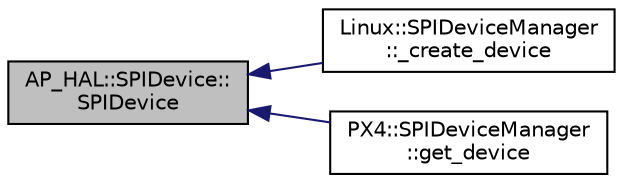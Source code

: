 digraph "AP_HAL::SPIDevice::SPIDevice"
{
 // INTERACTIVE_SVG=YES
  edge [fontname="Helvetica",fontsize="10",labelfontname="Helvetica",labelfontsize="10"];
  node [fontname="Helvetica",fontsize="10",shape=record];
  rankdir="LR";
  Node1 [label="AP_HAL::SPIDevice::\lSPIDevice",height=0.2,width=0.4,color="black", fillcolor="grey75", style="filled", fontcolor="black"];
  Node1 -> Node2 [dir="back",color="midnightblue",fontsize="10",style="solid",fontname="Helvetica"];
  Node2 [label="Linux::SPIDeviceManager\l::_create_device",height=0.2,width=0.4,color="black", fillcolor="white", style="filled",URL="$classLinux_1_1SPIDeviceManager.html#a797385374ab1b8357c1ce016b64973f1"];
  Node1 -> Node3 [dir="back",color="midnightblue",fontsize="10",style="solid",fontname="Helvetica"];
  Node3 [label="PX4::SPIDeviceManager\l::get_device",height=0.2,width=0.4,color="black", fillcolor="white", style="filled",URL="$classPX4_1_1SPIDeviceManager.html#aacbf003aefc8545bad13077577155c8c"];
}
